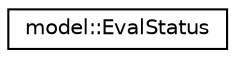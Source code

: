 digraph "Graphical Class Hierarchy"
{
 // LATEX_PDF_SIZE
  edge [fontname="Helvetica",fontsize="10",labelfontname="Helvetica",labelfontsize="10"];
  node [fontname="Helvetica",fontsize="10",shape=record];
  rankdir="LR";
  Node0 [label="model::EvalStatus",height=0.2,width=0.4,color="black", fillcolor="white", style="filled",URL="$structmodel_1_1EvalStatus.html",tooltip=" "];
}
